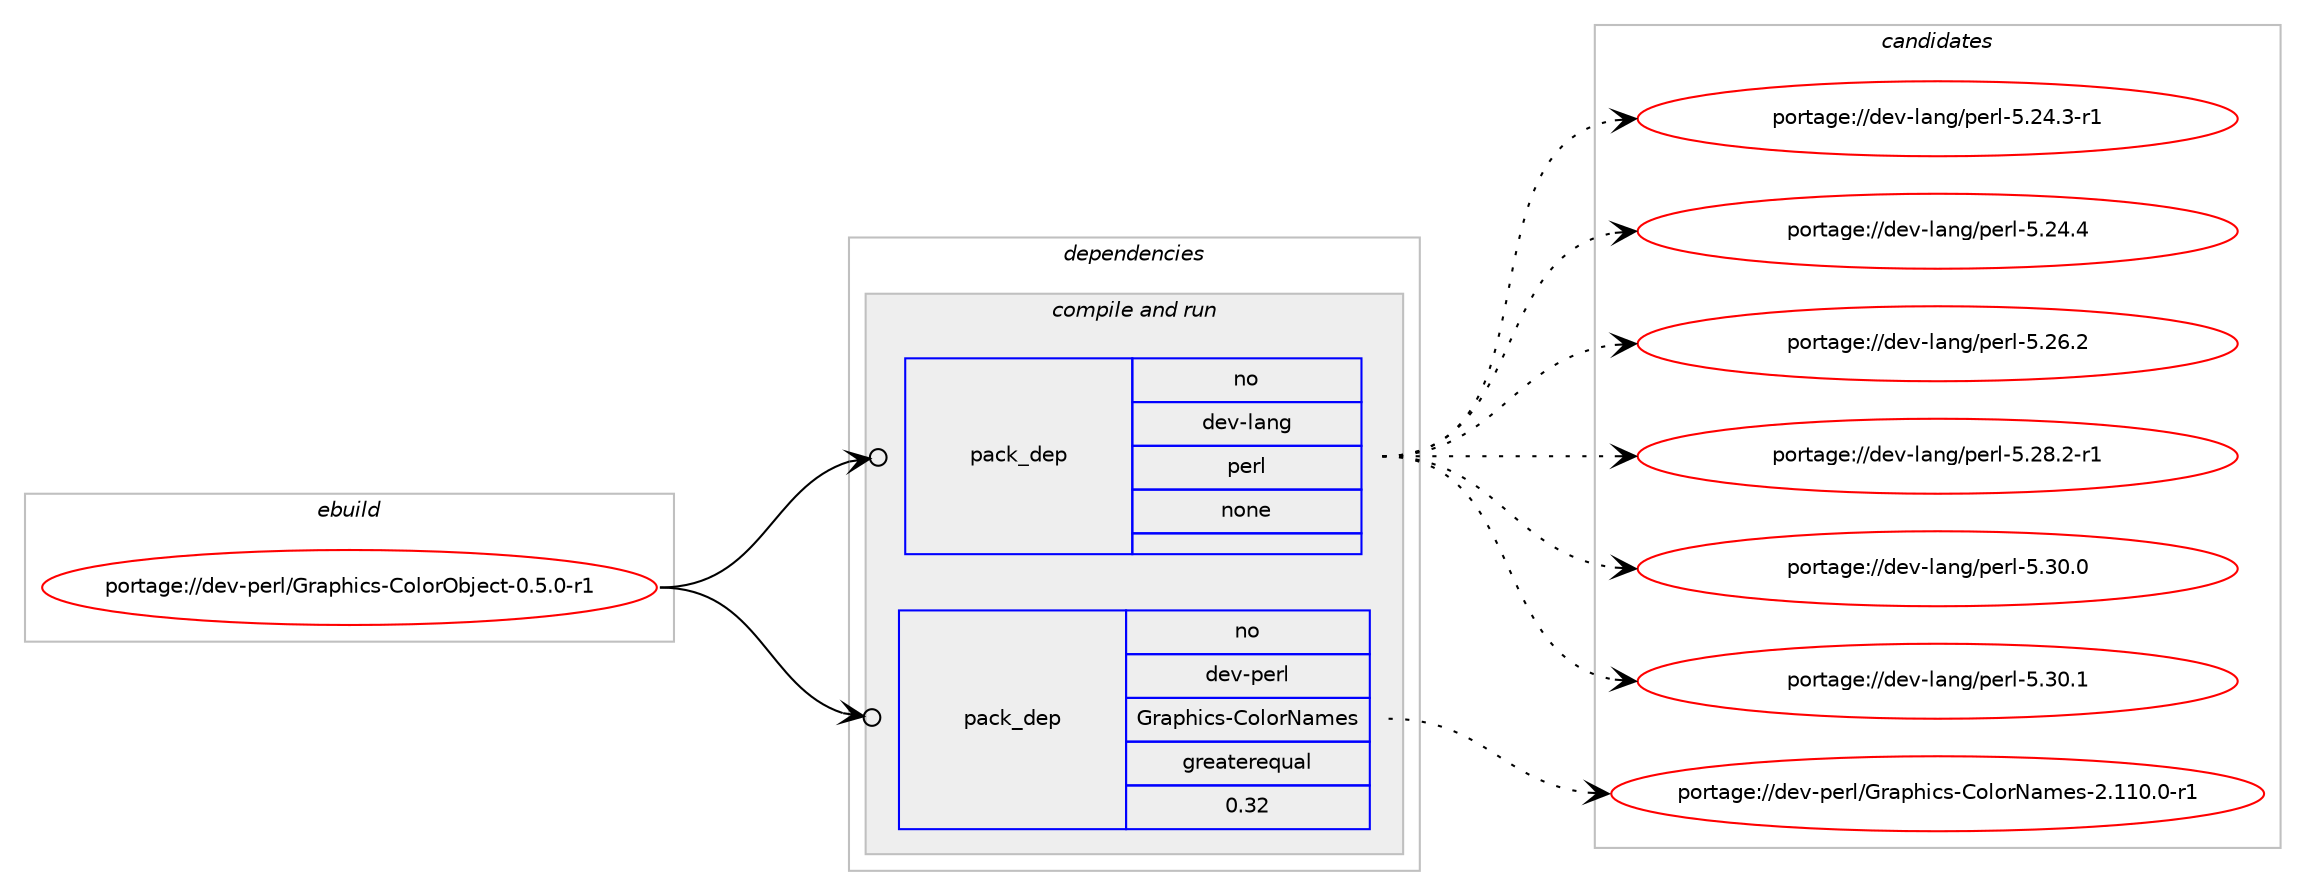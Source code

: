 digraph prolog {

# *************
# Graph options
# *************

newrank=true;
concentrate=true;
compound=true;
graph [rankdir=LR,fontname=Helvetica,fontsize=10,ranksep=1.5];#, ranksep=2.5, nodesep=0.2];
edge  [arrowhead=vee];
node  [fontname=Helvetica,fontsize=10];

# **********
# The ebuild
# **********

subgraph cluster_leftcol {
color=gray;
rank=same;
label=<<i>ebuild</i>>;
id [label="portage://dev-perl/Graphics-ColorObject-0.5.0-r1", color=red, width=4, href="../dev-perl/Graphics-ColorObject-0.5.0-r1.svg"];
}

# ****************
# The dependencies
# ****************

subgraph cluster_midcol {
color=gray;
label=<<i>dependencies</i>>;
subgraph cluster_compile {
fillcolor="#eeeeee";
style=filled;
label=<<i>compile</i>>;
}
subgraph cluster_compileandrun {
fillcolor="#eeeeee";
style=filled;
label=<<i>compile and run</i>>;
subgraph pack87451 {
dependency113641 [label=<<TABLE BORDER="0" CELLBORDER="1" CELLSPACING="0" CELLPADDING="4" WIDTH="220"><TR><TD ROWSPAN="6" CELLPADDING="30">pack_dep</TD></TR><TR><TD WIDTH="110">no</TD></TR><TR><TD>dev-lang</TD></TR><TR><TD>perl</TD></TR><TR><TD>none</TD></TR><TR><TD></TD></TR></TABLE>>, shape=none, color=blue];
}
id:e -> dependency113641:w [weight=20,style="solid",arrowhead="odotvee"];
subgraph pack87452 {
dependency113642 [label=<<TABLE BORDER="0" CELLBORDER="1" CELLSPACING="0" CELLPADDING="4" WIDTH="220"><TR><TD ROWSPAN="6" CELLPADDING="30">pack_dep</TD></TR><TR><TD WIDTH="110">no</TD></TR><TR><TD>dev-perl</TD></TR><TR><TD>Graphics-ColorNames</TD></TR><TR><TD>greaterequal</TD></TR><TR><TD>0.32</TD></TR></TABLE>>, shape=none, color=blue];
}
id:e -> dependency113642:w [weight=20,style="solid",arrowhead="odotvee"];
}
subgraph cluster_run {
fillcolor="#eeeeee";
style=filled;
label=<<i>run</i>>;
}
}

# **************
# The candidates
# **************

subgraph cluster_choices {
rank=same;
color=gray;
label=<<i>candidates</i>>;

subgraph choice87451 {
color=black;
nodesep=1;
choiceportage100101118451089711010347112101114108455346505246514511449 [label="portage://dev-lang/perl-5.24.3-r1", color=red, width=4,href="../dev-lang/perl-5.24.3-r1.svg"];
choiceportage10010111845108971101034711210111410845534650524652 [label="portage://dev-lang/perl-5.24.4", color=red, width=4,href="../dev-lang/perl-5.24.4.svg"];
choiceportage10010111845108971101034711210111410845534650544650 [label="portage://dev-lang/perl-5.26.2", color=red, width=4,href="../dev-lang/perl-5.26.2.svg"];
choiceportage100101118451089711010347112101114108455346505646504511449 [label="portage://dev-lang/perl-5.28.2-r1", color=red, width=4,href="../dev-lang/perl-5.28.2-r1.svg"];
choiceportage10010111845108971101034711210111410845534651484648 [label="portage://dev-lang/perl-5.30.0", color=red, width=4,href="../dev-lang/perl-5.30.0.svg"];
choiceportage10010111845108971101034711210111410845534651484649 [label="portage://dev-lang/perl-5.30.1", color=red, width=4,href="../dev-lang/perl-5.30.1.svg"];
dependency113641:e -> choiceportage100101118451089711010347112101114108455346505246514511449:w [style=dotted,weight="100"];
dependency113641:e -> choiceportage10010111845108971101034711210111410845534650524652:w [style=dotted,weight="100"];
dependency113641:e -> choiceportage10010111845108971101034711210111410845534650544650:w [style=dotted,weight="100"];
dependency113641:e -> choiceportage100101118451089711010347112101114108455346505646504511449:w [style=dotted,weight="100"];
dependency113641:e -> choiceportage10010111845108971101034711210111410845534651484648:w [style=dotted,weight="100"];
dependency113641:e -> choiceportage10010111845108971101034711210111410845534651484649:w [style=dotted,weight="100"];
}
subgraph choice87452 {
color=black;
nodesep=1;
choiceportage10010111845112101114108477111497112104105991154567111108111114789710910111545504649494846484511449 [label="portage://dev-perl/Graphics-ColorNames-2.110.0-r1", color=red, width=4,href="../dev-perl/Graphics-ColorNames-2.110.0-r1.svg"];
dependency113642:e -> choiceportage10010111845112101114108477111497112104105991154567111108111114789710910111545504649494846484511449:w [style=dotted,weight="100"];
}
}

}
